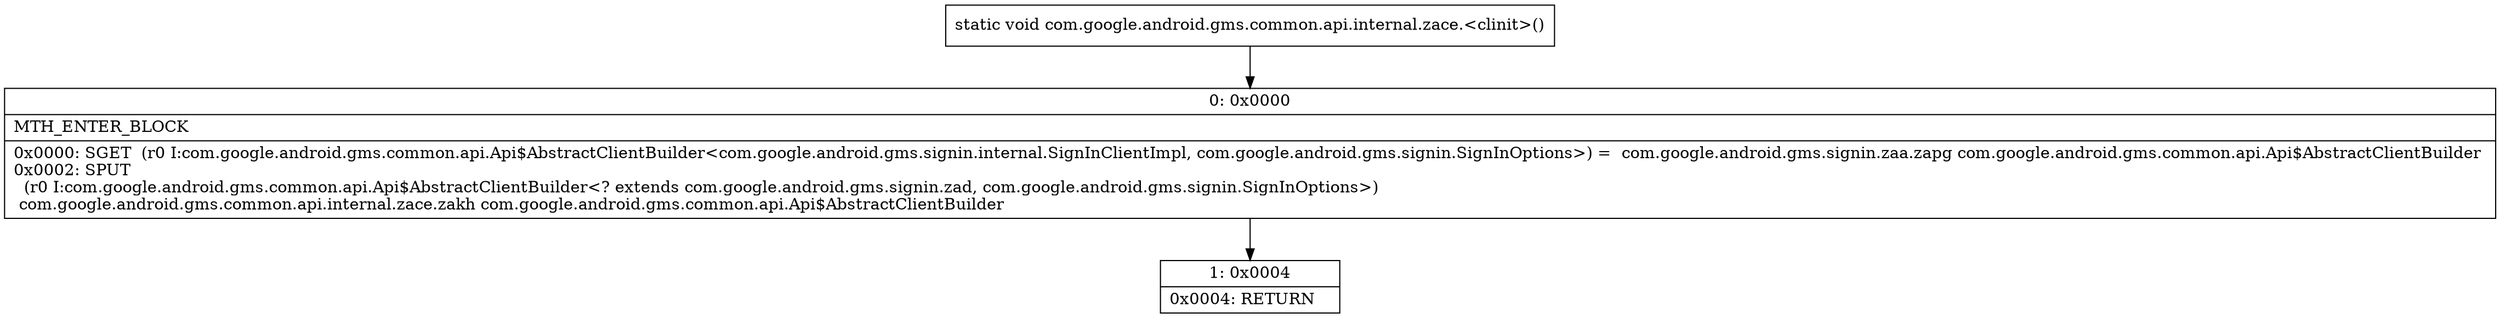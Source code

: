digraph "CFG forcom.google.android.gms.common.api.internal.zace.\<clinit\>()V" {
Node_0 [shape=record,label="{0\:\ 0x0000|MTH_ENTER_BLOCK\l|0x0000: SGET  (r0 I:com.google.android.gms.common.api.Api$AbstractClientBuilder\<com.google.android.gms.signin.internal.SignInClientImpl, com.google.android.gms.signin.SignInOptions\>) =  com.google.android.gms.signin.zaa.zapg com.google.android.gms.common.api.Api$AbstractClientBuilder \l0x0002: SPUT  \l  (r0 I:com.google.android.gms.common.api.Api$AbstractClientBuilder\<? extends com.google.android.gms.signin.zad, com.google.android.gms.signin.SignInOptions\>)\l com.google.android.gms.common.api.internal.zace.zakh com.google.android.gms.common.api.Api$AbstractClientBuilder \l}"];
Node_1 [shape=record,label="{1\:\ 0x0004|0x0004: RETURN   \l}"];
MethodNode[shape=record,label="{static void com.google.android.gms.common.api.internal.zace.\<clinit\>() }"];
MethodNode -> Node_0;
Node_0 -> Node_1;
}

